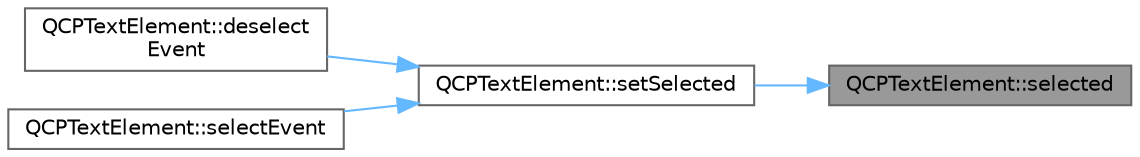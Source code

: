 digraph "QCPTextElement::selected"
{
 // LATEX_PDF_SIZE
  bgcolor="transparent";
  edge [fontname=Helvetica,fontsize=10,labelfontname=Helvetica,labelfontsize=10];
  node [fontname=Helvetica,fontsize=10,shape=box,height=0.2,width=0.4];
  rankdir="RL";
  Node1 [label="QCPTextElement::selected",height=0.2,width=0.4,color="gray40", fillcolor="grey60", style="filled", fontcolor="black",tooltip=" "];
  Node1 -> Node2 [dir="back",color="steelblue1",style="solid"];
  Node2 [label="QCPTextElement::setSelected",height=0.2,width=0.4,color="grey40", fillcolor="white", style="filled",URL="$class_q_c_p_text_element.html#aba5521f9fb22a5f3d2f09ab37d4a1751",tooltip=" "];
  Node2 -> Node3 [dir="back",color="steelblue1",style="solid"];
  Node3 [label="QCPTextElement::deselect\lEvent",height=0.2,width=0.4,color="grey40", fillcolor="white", style="filled",URL="$class_q_c_p_text_element.html#a9a631a9deb9d82089a9d52de1744accf",tooltip=" "];
  Node2 -> Node4 [dir="back",color="steelblue1",style="solid"];
  Node4 [label="QCPTextElement::selectEvent",height=0.2,width=0.4,color="grey40", fillcolor="white", style="filled",URL="$class_q_c_p_text_element.html#a8d696ea82fa7bf743e01858039c03525",tooltip=" "];
}
